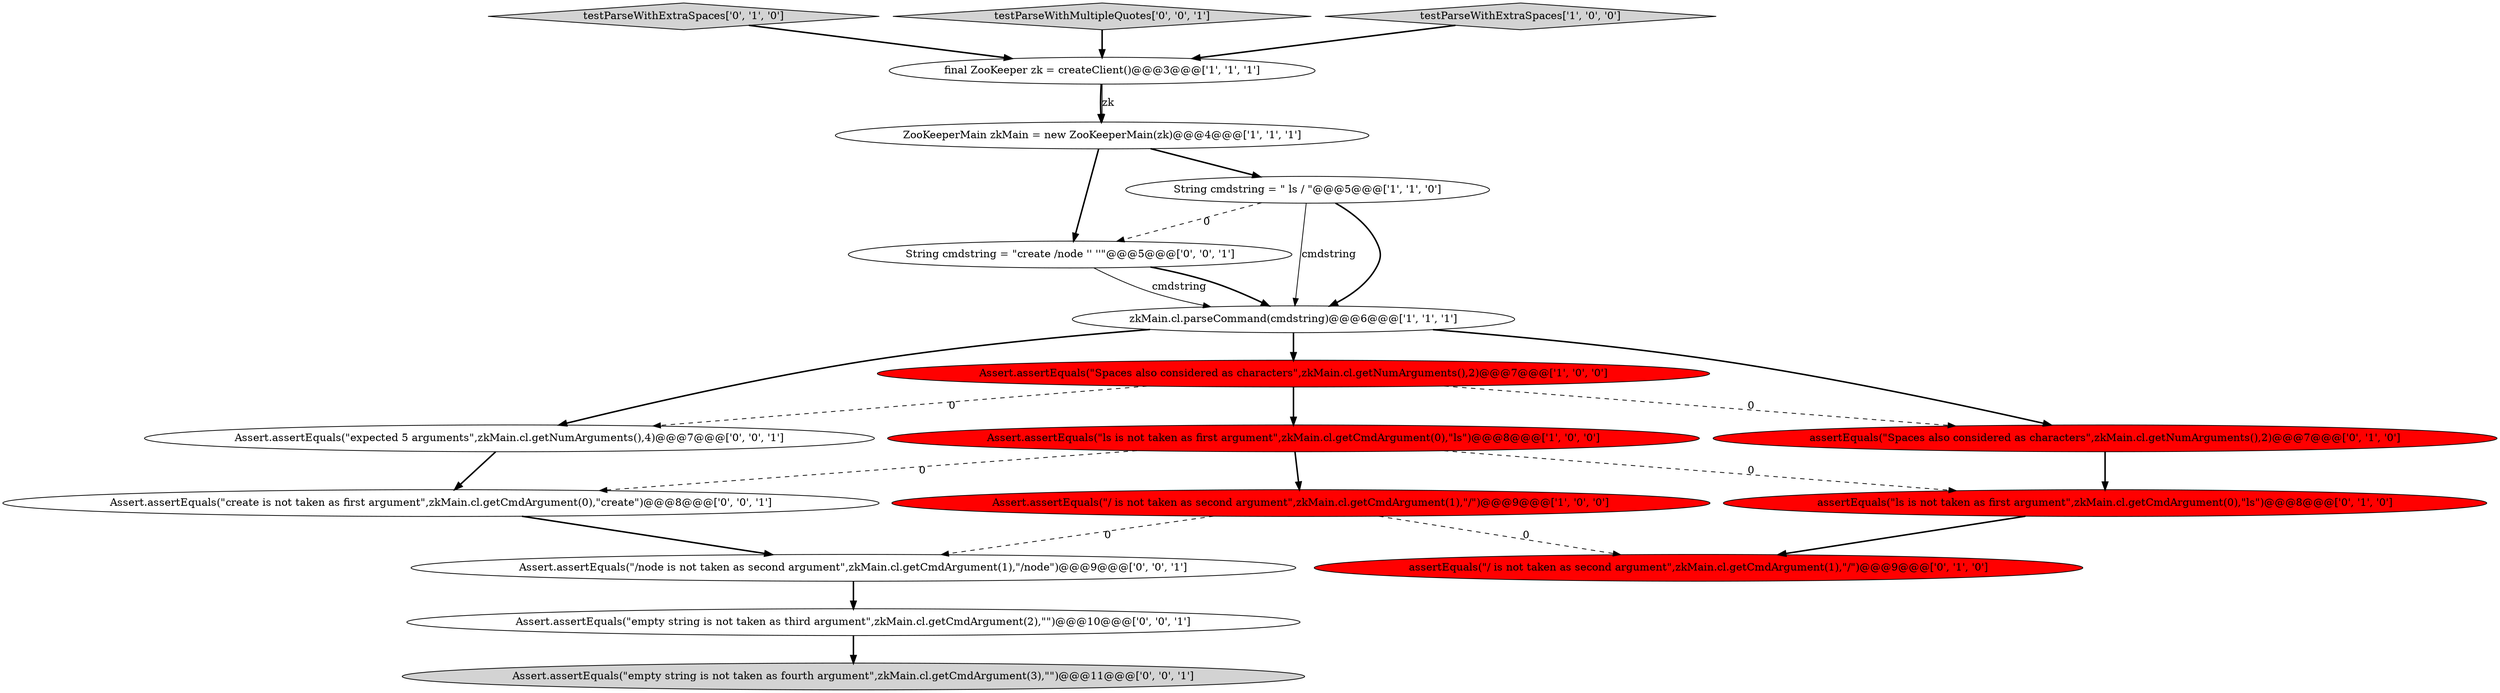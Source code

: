digraph {
3 [style = filled, label = "Assert.assertEquals(\"ls is not taken as first argument\",zkMain.cl.getCmdArgument(0),\"ls\")@@@8@@@['1', '0', '0']", fillcolor = red, shape = ellipse image = "AAA1AAABBB1BBB"];
12 [style = filled, label = "String cmdstring = \"create /node '' ''\"@@@5@@@['0', '0', '1']", fillcolor = white, shape = ellipse image = "AAA0AAABBB3BBB"];
9 [style = filled, label = "testParseWithExtraSpaces['0', '1', '0']", fillcolor = lightgray, shape = diamond image = "AAA0AAABBB2BBB"];
13 [style = filled, label = "Assert.assertEquals(\"/node is not taken as second argument\",zkMain.cl.getCmdArgument(1),\"/node\")@@@9@@@['0', '0', '1']", fillcolor = white, shape = ellipse image = "AAA0AAABBB3BBB"];
8 [style = filled, label = "assertEquals(\"Spaces also considered as characters\",zkMain.cl.getNumArguments(),2)@@@7@@@['0', '1', '0']", fillcolor = red, shape = ellipse image = "AAA1AAABBB2BBB"];
18 [style = filled, label = "testParseWithMultipleQuotes['0', '0', '1']", fillcolor = lightgray, shape = diamond image = "AAA0AAABBB3BBB"];
11 [style = filled, label = "assertEquals(\"ls is not taken as first argument\",zkMain.cl.getCmdArgument(0),\"ls\")@@@8@@@['0', '1', '0']", fillcolor = red, shape = ellipse image = "AAA1AAABBB2BBB"];
2 [style = filled, label = "Assert.assertEquals(\"/ is not taken as second argument\",zkMain.cl.getCmdArgument(1),\"/\")@@@9@@@['1', '0', '0']", fillcolor = red, shape = ellipse image = "AAA1AAABBB1BBB"];
14 [style = filled, label = "Assert.assertEquals(\"expected 5 arguments\",zkMain.cl.getNumArguments(),4)@@@7@@@['0', '0', '1']", fillcolor = white, shape = ellipse image = "AAA0AAABBB3BBB"];
4 [style = filled, label = "testParseWithExtraSpaces['1', '0', '0']", fillcolor = lightgray, shape = diamond image = "AAA0AAABBB1BBB"];
5 [style = filled, label = "String cmdstring = \" ls / \"@@@5@@@['1', '1', '0']", fillcolor = white, shape = ellipse image = "AAA0AAABBB1BBB"];
6 [style = filled, label = "final ZooKeeper zk = createClient()@@@3@@@['1', '1', '1']", fillcolor = white, shape = ellipse image = "AAA0AAABBB1BBB"];
15 [style = filled, label = "Assert.assertEquals(\"empty string is not taken as fourth argument\",zkMain.cl.getCmdArgument(3),\"\")@@@11@@@['0', '0', '1']", fillcolor = lightgray, shape = ellipse image = "AAA0AAABBB3BBB"];
16 [style = filled, label = "Assert.assertEquals(\"empty string is not taken as third argument\",zkMain.cl.getCmdArgument(2),\"\")@@@10@@@['0', '0', '1']", fillcolor = white, shape = ellipse image = "AAA0AAABBB3BBB"];
1 [style = filled, label = "ZooKeeperMain zkMain = new ZooKeeperMain(zk)@@@4@@@['1', '1', '1']", fillcolor = white, shape = ellipse image = "AAA0AAABBB1BBB"];
7 [style = filled, label = "Assert.assertEquals(\"Spaces also considered as characters\",zkMain.cl.getNumArguments(),2)@@@7@@@['1', '0', '0']", fillcolor = red, shape = ellipse image = "AAA1AAABBB1BBB"];
10 [style = filled, label = "assertEquals(\"/ is not taken as second argument\",zkMain.cl.getCmdArgument(1),\"/\")@@@9@@@['0', '1', '0']", fillcolor = red, shape = ellipse image = "AAA1AAABBB2BBB"];
17 [style = filled, label = "Assert.assertEquals(\"create is not taken as first argument\",zkMain.cl.getCmdArgument(0),\"create\")@@@8@@@['0', '0', '1']", fillcolor = white, shape = ellipse image = "AAA0AAABBB3BBB"];
0 [style = filled, label = "zkMain.cl.parseCommand(cmdstring)@@@6@@@['1', '1', '1']", fillcolor = white, shape = ellipse image = "AAA0AAABBB1BBB"];
1->5 [style = bold, label=""];
16->15 [style = bold, label=""];
5->12 [style = dashed, label="0"];
3->17 [style = dashed, label="0"];
4->6 [style = bold, label=""];
7->14 [style = dashed, label="0"];
7->8 [style = dashed, label="0"];
14->17 [style = bold, label=""];
12->0 [style = bold, label=""];
13->16 [style = bold, label=""];
7->3 [style = bold, label=""];
2->10 [style = dashed, label="0"];
9->6 [style = bold, label=""];
0->7 [style = bold, label=""];
6->1 [style = bold, label=""];
0->14 [style = bold, label=""];
12->0 [style = solid, label="cmdstring"];
3->2 [style = bold, label=""];
5->0 [style = bold, label=""];
18->6 [style = bold, label=""];
11->10 [style = bold, label=""];
2->13 [style = dashed, label="0"];
0->8 [style = bold, label=""];
1->12 [style = bold, label=""];
6->1 [style = solid, label="zk"];
5->0 [style = solid, label="cmdstring"];
17->13 [style = bold, label=""];
8->11 [style = bold, label=""];
3->11 [style = dashed, label="0"];
}
